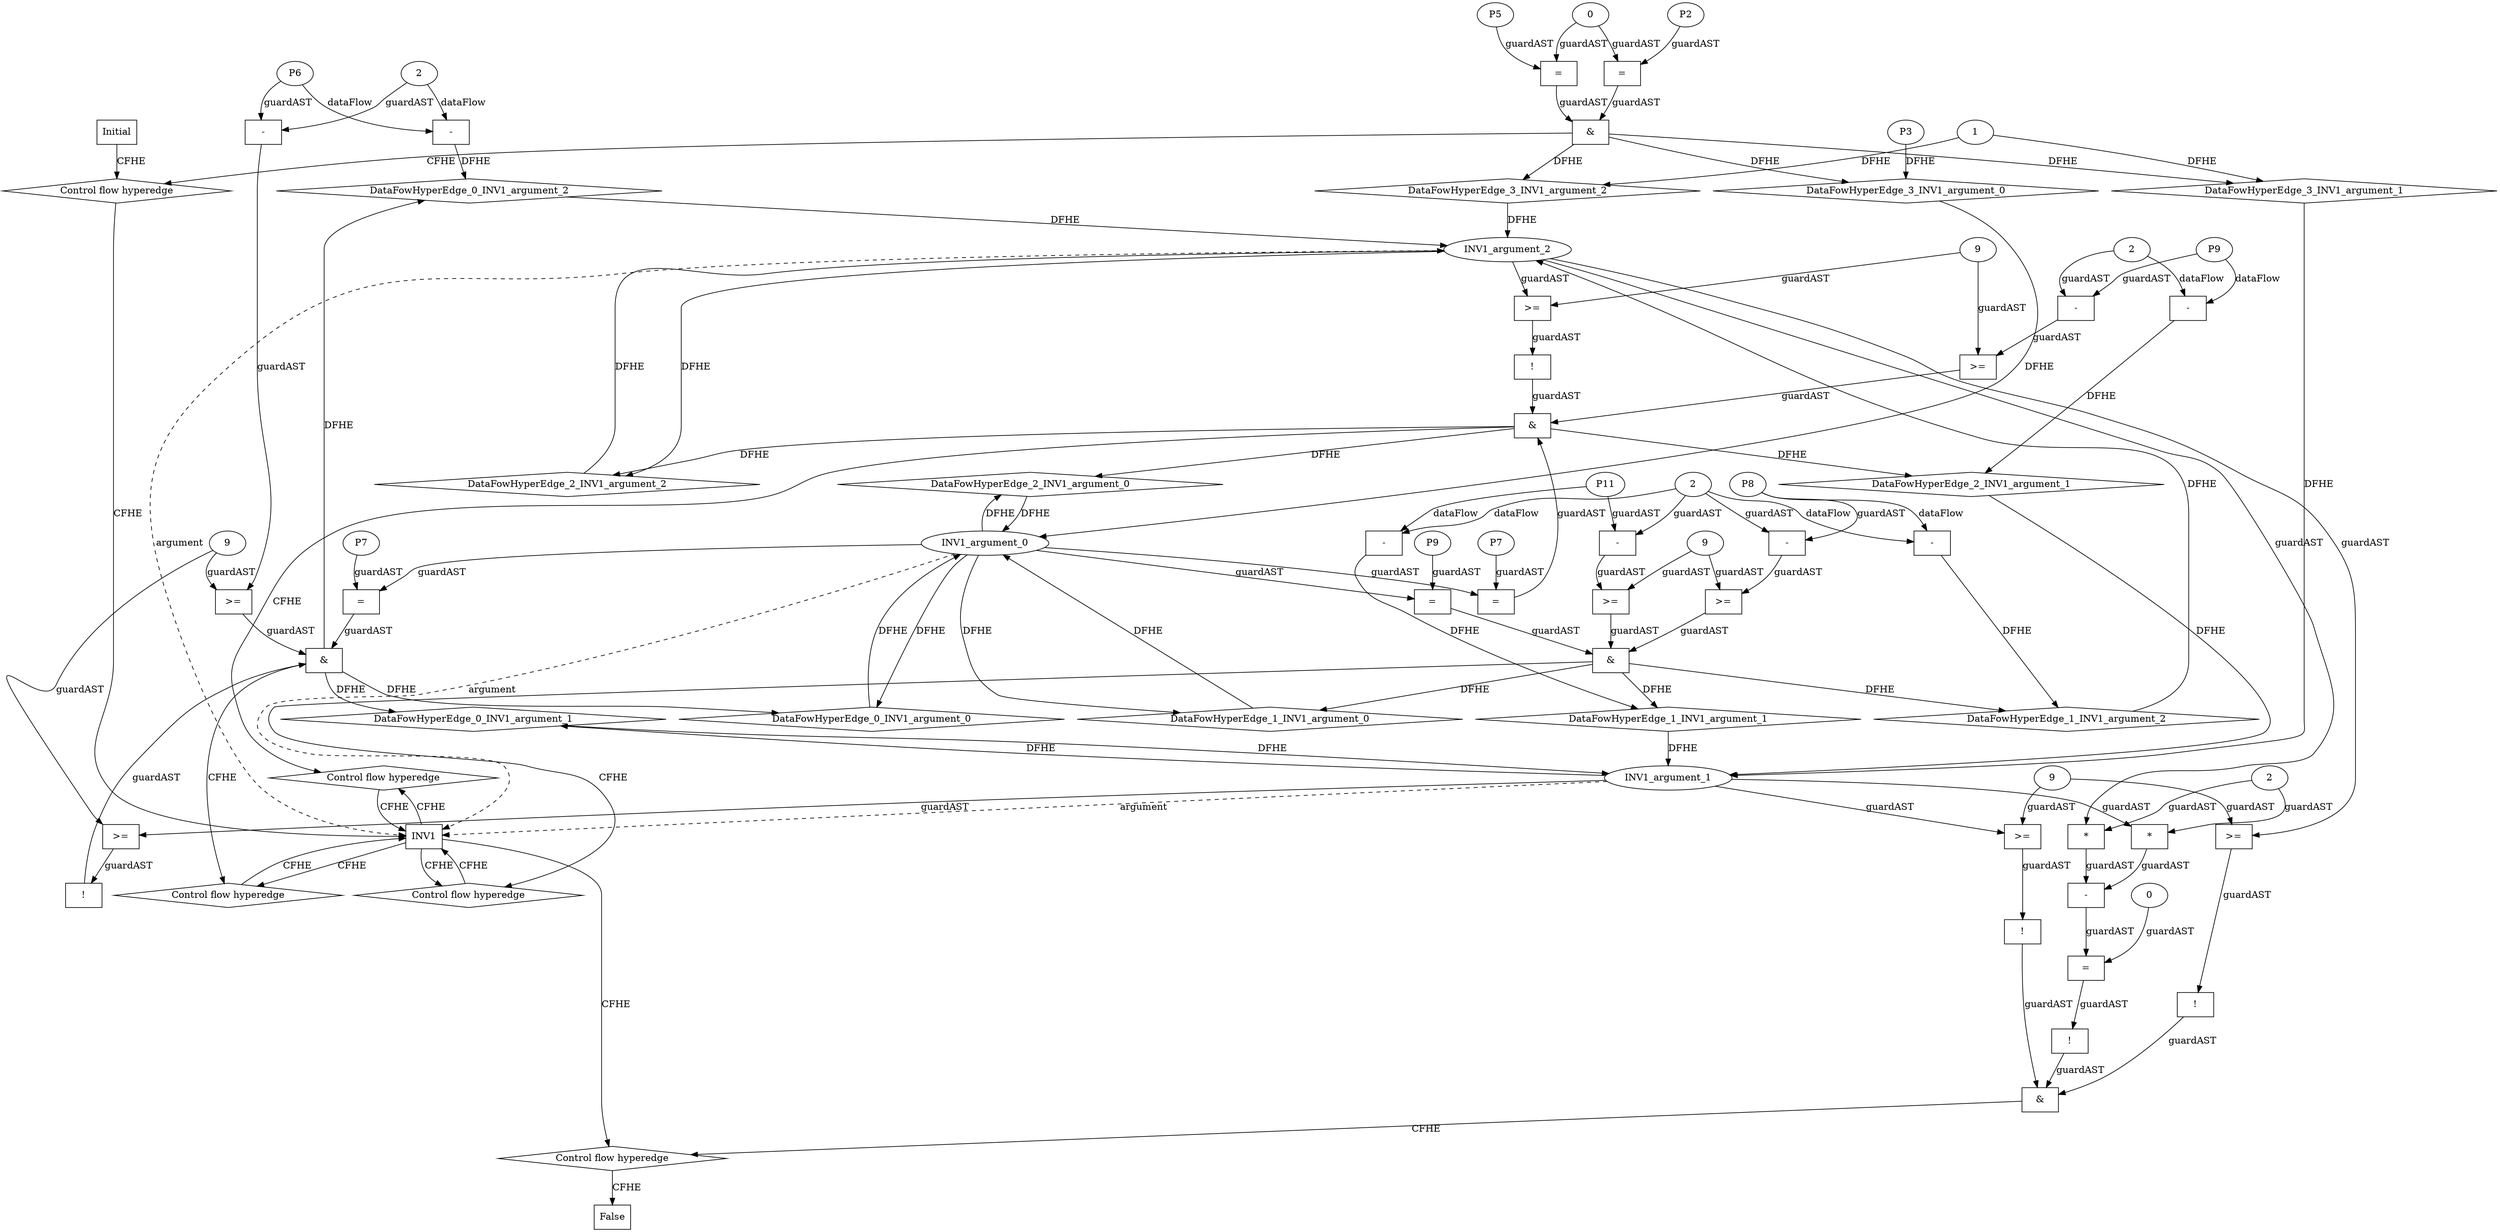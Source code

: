 // Horn Graph
digraph {
	"xxxINV1___INV1_0xxxdataFlow_0_node_0" [label="-"  nodeName="xxxINV1___INV1_0xxxdataFlow_0_node_0" class=Operator GNNNodeID=3 shape=rect]
	"xxxINV1___INV1_0xxxdataFlow_0_node_1" [label="P6"  nodeName="xxxINV1___INV1_0xxxdataFlow_0_node_1" class=symbolicConstant GNNNodeID=4]
	"xxxINV1___INV1_0xxxdataFlow_0_node_2" [label="2"  nodeName="xxxINV1___INV1_0xxxdataFlow_0_node_2" class=IdealInt GNNNodeID=5]
		"xxxINV1___INV1_0xxxdataFlow_0_node_1" -> "xxxINV1___INV1_0xxxdataFlow_0_node_0" [ label="dataFlow"]
		"xxxINV1___INV1_0xxxdataFlow_0_node_2" -> "xxxINV1___INV1_0xxxdataFlow_0_node_0" [ label="dataFlow"]
	"xxxINV1___INV1_0xxxguard_0_node_0" [label="!"  nodeName="xxxINV1___INV1_0xxxguard_0_node_0" class=Operator GNNNodeID=6 shape=rect]
	"xxxINV1___INV1_0xxxguard_0_node_1" [label=">="  nodeName="xxxINV1___INV1_0xxxguard_0_node_1" class=Operator GNNNodeID=7 shape=rect]
	"xxxINV1___INV1_0xxxguard_0_node_2" [label="9"  nodeName="xxxINV1___INV1_0xxxguard_0_node_2" class=IdealInt GNNNodeID=8]
		"xxxINV1___INV1_0xxxguard_0_node_1" -> "xxxINV1___INV1_0xxxguard_0_node_0" [ label="guardAST"]
		"xxxINV1___INV1_0xxxguard_0_node_2" -> "xxxINV1___INV1_0xxxguard_0_node_1" [ label="guardAST"]
		"INV1_argument_1" -> "xxxINV1___INV1_0xxxguard_0_node_1" [ label="guardAST"]
	"xxxINV1___INV1_0xxxguard1_node_0" [label=">="  nodeName="xxxINV1___INV1_0xxxguard1_node_0" class=Operator GNNNodeID=9 shape=rect]
	"xxxINV1___INV1_0xxxguard1_node_2" [label="-"  nodeName="xxxINV1___INV1_0xxxguard1_node_2" class=Operator GNNNodeID=10 shape=rect]
		"xxxINV1___INV1_0xxxguard_0_node_2" -> "xxxINV1___INV1_0xxxguard1_node_0" [ label="guardAST"]
		"xxxINV1___INV1_0xxxguard1_node_2" -> "xxxINV1___INV1_0xxxguard1_node_0" [ label="guardAST"]
		"xxxINV1___INV1_0xxxdataFlow_0_node_1" -> "xxxINV1___INV1_0xxxguard1_node_2" [ label="guardAST"]
		"xxxINV1___INV1_0xxxdataFlow_0_node_2" -> "xxxINV1___INV1_0xxxguard1_node_2" [ label="guardAST"]
	"xxxINV1___INV1_0xxxguard2_node_0" [label="="  nodeName="xxxINV1___INV1_0xxxguard2_node_0" class=Operator GNNNodeID=11 shape=rect]
	"xxxINV1___INV1_0xxxguard2_node_1" [label="P7"  nodeName="xxxINV1___INV1_0xxxguard2_node_1" class=symbolicConstant GNNNodeID=12]
		"xxxINV1___INV1_0xxxguard2_node_1" -> "xxxINV1___INV1_0xxxguard2_node_0" [ label="guardAST"]
		"INV1_argument_0" -> "xxxINV1___INV1_0xxxguard2_node_0" [ label="guardAST"]
	"xxxINV1___INV1_1xxxdataFlow_0_node_0" [label="-"  nodeName="xxxINV1___INV1_1xxxdataFlow_0_node_0" class=Operator GNNNodeID=13 shape=rect]
	"xxxINV1___INV1_1xxxdataFlow_0_node_1" [label="P11"  nodeName="xxxINV1___INV1_1xxxdataFlow_0_node_1" class=symbolicConstant GNNNodeID=14]
	"xxxINV1___INV1_1xxxdataFlow_0_node_2" [label="2"  nodeName="xxxINV1___INV1_1xxxdataFlow_0_node_2" class=IdealInt GNNNodeID=15]
		"xxxINV1___INV1_1xxxdataFlow_0_node_1" -> "xxxINV1___INV1_1xxxdataFlow_0_node_0" [ label="dataFlow"]
		"xxxINV1___INV1_1xxxdataFlow_0_node_2" -> "xxxINV1___INV1_1xxxdataFlow_0_node_0" [ label="dataFlow"]
	"xxxINV1___INV1_1xxxdataFlow1_node_0" [label="-"  nodeName="xxxINV1___INV1_1xxxdataFlow1_node_0" class=Operator GNNNodeID=16 shape=rect]
	"xxxINV1___INV1_1xxxdataFlow1_node_1" [label="P8"  nodeName="xxxINV1___INV1_1xxxdataFlow1_node_1" class=symbolicConstant GNNNodeID=17]
		"xxxINV1___INV1_1xxxdataFlow1_node_1" -> "xxxINV1___INV1_1xxxdataFlow1_node_0" [ label="dataFlow"]
		"xxxINV1___INV1_1xxxdataFlow_0_node_2" -> "xxxINV1___INV1_1xxxdataFlow1_node_0" [ label="dataFlow"]
	"xxxINV1___INV1_1xxxguard_0_node_0" [label=">="  nodeName="xxxINV1___INV1_1xxxguard_0_node_0" class=Operator GNNNodeID=18 shape=rect]
	"xxxINV1___INV1_1xxxguard_0_node_1" [label="9"  nodeName="xxxINV1___INV1_1xxxguard_0_node_1" class=IdealInt GNNNodeID=19]
	"xxxINV1___INV1_1xxxguard_0_node_2" [label="-"  nodeName="xxxINV1___INV1_1xxxguard_0_node_2" class=Operator GNNNodeID=20 shape=rect]
		"xxxINV1___INV1_1xxxguard_0_node_1" -> "xxxINV1___INV1_1xxxguard_0_node_0" [ label="guardAST"]
		"xxxINV1___INV1_1xxxguard_0_node_2" -> "xxxINV1___INV1_1xxxguard_0_node_0" [ label="guardAST"]
		"xxxINV1___INV1_1xxxdataFlow_0_node_1" -> "xxxINV1___INV1_1xxxguard_0_node_2" [ label="guardAST"]
		"xxxINV1___INV1_1xxxdataFlow_0_node_2" -> "xxxINV1___INV1_1xxxguard_0_node_2" [ label="guardAST"]
	"xxxINV1___INV1_1xxxguard1_node_0" [label=">="  nodeName="xxxINV1___INV1_1xxxguard1_node_0" class=Operator GNNNodeID=21 shape=rect]
	"xxxINV1___INV1_1xxxguard1_node_2" [label="-"  nodeName="xxxINV1___INV1_1xxxguard1_node_2" class=Operator GNNNodeID=22 shape=rect]
		"xxxINV1___INV1_1xxxguard_0_node_1" -> "xxxINV1___INV1_1xxxguard1_node_0" [ label="guardAST"]
		"xxxINV1___INV1_1xxxguard1_node_2" -> "xxxINV1___INV1_1xxxguard1_node_0" [ label="guardAST"]
		"xxxINV1___INV1_1xxxdataFlow1_node_1" -> "xxxINV1___INV1_1xxxguard1_node_2" [ label="guardAST"]
		"xxxINV1___INV1_1xxxdataFlow_0_node_2" -> "xxxINV1___INV1_1xxxguard1_node_2" [ label="guardAST"]
	"xxxINV1___INV1_1xxxguard2_node_0" [label="="  nodeName="xxxINV1___INV1_1xxxguard2_node_0" class=Operator GNNNodeID=23 shape=rect]
	"xxxINV1___INV1_1xxxguard2_node_1" [label="P9"  nodeName="xxxINV1___INV1_1xxxguard2_node_1" class=symbolicConstant GNNNodeID=24]
		"xxxINV1___INV1_1xxxguard2_node_1" -> "xxxINV1___INV1_1xxxguard2_node_0" [ label="guardAST"]
		"INV1_argument_0" -> "xxxINV1___INV1_1xxxguard2_node_0" [ label="guardAST"]
	"xxxINV1___INV1_2xxxdataFlow_0_node_0" [label="-"  nodeName="xxxINV1___INV1_2xxxdataFlow_0_node_0" class=Operator GNNNodeID=25 shape=rect]
	"xxxINV1___INV1_2xxxdataFlow_0_node_1" [label="P9"  nodeName="xxxINV1___INV1_2xxxdataFlow_0_node_1" class=symbolicConstant GNNNodeID=26]
	"xxxINV1___INV1_2xxxdataFlow_0_node_2" [label="2"  nodeName="xxxINV1___INV1_2xxxdataFlow_0_node_2" class=IdealInt GNNNodeID=27]
		"xxxINV1___INV1_2xxxdataFlow_0_node_1" -> "xxxINV1___INV1_2xxxdataFlow_0_node_0" [ label="dataFlow"]
		"xxxINV1___INV1_2xxxdataFlow_0_node_2" -> "xxxINV1___INV1_2xxxdataFlow_0_node_0" [ label="dataFlow"]
	"xxxINV1___INV1_2xxxguard_0_node_0" [label="!"  nodeName="xxxINV1___INV1_2xxxguard_0_node_0" class=Operator GNNNodeID=28 shape=rect]
	"xxxINV1___INV1_2xxxguard_0_node_1" [label=">="  nodeName="xxxINV1___INV1_2xxxguard_0_node_1" class=Operator GNNNodeID=29 shape=rect]
	"xxxINV1___INV1_2xxxguard_0_node_2" [label="9"  nodeName="xxxINV1___INV1_2xxxguard_0_node_2" class=IdealInt GNNNodeID=30]
		"xxxINV1___INV1_2xxxguard_0_node_1" -> "xxxINV1___INV1_2xxxguard_0_node_0" [ label="guardAST"]
		"xxxINV1___INV1_2xxxguard_0_node_2" -> "xxxINV1___INV1_2xxxguard_0_node_1" [ label="guardAST"]
		"INV1_argument_2" -> "xxxINV1___INV1_2xxxguard_0_node_1" [ label="guardAST"]
	"xxxINV1___INV1_2xxxguard1_node_0" [label=">="  nodeName="xxxINV1___INV1_2xxxguard1_node_0" class=Operator GNNNodeID=31 shape=rect]
	"xxxINV1___INV1_2xxxguard1_node_2" [label="-"  nodeName="xxxINV1___INV1_2xxxguard1_node_2" class=Operator GNNNodeID=32 shape=rect]
		"xxxINV1___INV1_2xxxguard_0_node_2" -> "xxxINV1___INV1_2xxxguard1_node_0" [ label="guardAST"]
		"xxxINV1___INV1_2xxxguard1_node_2" -> "xxxINV1___INV1_2xxxguard1_node_0" [ label="guardAST"]
		"xxxINV1___INV1_2xxxdataFlow_0_node_1" -> "xxxINV1___INV1_2xxxguard1_node_2" [ label="guardAST"]
		"xxxINV1___INV1_2xxxdataFlow_0_node_2" -> "xxxINV1___INV1_2xxxguard1_node_2" [ label="guardAST"]
	"xxxINV1___INV1_2xxxguard2_node_0" [label="="  nodeName="xxxINV1___INV1_2xxxguard2_node_0" class=Operator GNNNodeID=33 shape=rect]
	"xxxINV1___INV1_2xxxguard2_node_1" [label="P7"  nodeName="xxxINV1___INV1_2xxxguard2_node_1" class=symbolicConstant GNNNodeID=34]
		"xxxINV1___INV1_2xxxguard2_node_1" -> "xxxINV1___INV1_2xxxguard2_node_0" [ label="guardAST"]
		"INV1_argument_0" -> "xxxINV1___INV1_2xxxguard2_node_0" [ label="guardAST"]
	"xxxINV1___Initial_3xxxdataFlow_0_node_0" [label="P3"  nodeName="xxxINV1___Initial_3xxxdataFlow_0_node_0" class=symbolicConstant GNNNodeID=35]
	"xxxINV1___Initial_3xxxdataFlow1_node_0" [label="1"  nodeName="xxxINV1___Initial_3xxxdataFlow1_node_0" class=IdealInt GNNNodeID=36]
	"xxxINV1___Initial_3xxxguard_0_node_0" [label="="  nodeName="xxxINV1___Initial_3xxxguard_0_node_0" class=Operator GNNNodeID=37 shape=rect]
	"xxxINV1___Initial_3xxxguard_0_node_1" [label="P5"  nodeName="xxxINV1___Initial_3xxxguard_0_node_1" class=symbolicConstant GNNNodeID=38]
	"xxxINV1___Initial_3xxxguard_0_node_2" [label="0"  nodeName="xxxINV1___Initial_3xxxguard_0_node_2" class=IdealInt GNNNodeID=39]
		"xxxINV1___Initial_3xxxguard_0_node_1" -> "xxxINV1___Initial_3xxxguard_0_node_0" [ label="guardAST"]
		"xxxINV1___Initial_3xxxguard_0_node_2" -> "xxxINV1___Initial_3xxxguard_0_node_0" [ label="guardAST"]
	"xxxINV1___Initial_3xxxguard1_node_0" [label="="  nodeName="xxxINV1___Initial_3xxxguard1_node_0" class=Operator GNNNodeID=40 shape=rect]
	"xxxINV1___Initial_3xxxguard1_node_1" [label="P2"  nodeName="xxxINV1___Initial_3xxxguard1_node_1" class=symbolicConstant GNNNodeID=41]
		"xxxINV1___Initial_3xxxguard1_node_1" -> "xxxINV1___Initial_3xxxguard1_node_0" [ label="guardAST"]
		"xxxINV1___Initial_3xxxguard_0_node_2" -> "xxxINV1___Initial_3xxxguard1_node_0" [ label="guardAST"]
	"xxxFALSE___INV1_4xxxguard_0_node_0" [label="!"  nodeName="xxxFALSE___INV1_4xxxguard_0_node_0" class=Operator GNNNodeID=42 shape=rect]
	"xxxFALSE___INV1_4xxxguard_0_node_1" [label=">="  nodeName="xxxFALSE___INV1_4xxxguard_0_node_1" class=Operator GNNNodeID=43 shape=rect]
	"xxxFALSE___INV1_4xxxguard_0_node_2" [label="9"  nodeName="xxxFALSE___INV1_4xxxguard_0_node_2" class=IdealInt GNNNodeID=44]
		"xxxFALSE___INV1_4xxxguard_0_node_1" -> "xxxFALSE___INV1_4xxxguard_0_node_0" [ label="guardAST"]
		"xxxFALSE___INV1_4xxxguard_0_node_2" -> "xxxFALSE___INV1_4xxxguard_0_node_1" [ label="guardAST"]
		"INV1_argument_2" -> "xxxFALSE___INV1_4xxxguard_0_node_1" [ label="guardAST"]
	"xxxFALSE___INV1_4xxxguard1_node_0" [label="!"  nodeName="xxxFALSE___INV1_4xxxguard1_node_0" class=Operator GNNNodeID=45 shape=rect]
	"xxxFALSE___INV1_4xxxguard1_node_1" [label=">="  nodeName="xxxFALSE___INV1_4xxxguard1_node_1" class=Operator GNNNodeID=46 shape=rect]
		"xxxFALSE___INV1_4xxxguard1_node_1" -> "xxxFALSE___INV1_4xxxguard1_node_0" [ label="guardAST"]
		"xxxFALSE___INV1_4xxxguard_0_node_2" -> "xxxFALSE___INV1_4xxxguard1_node_1" [ label="guardAST"]
		"INV1_argument_1" -> "xxxFALSE___INV1_4xxxguard1_node_1" [ label="guardAST"]
	"xxxFALSE___INV1_4xxxguard2_node_0" [label="!"  nodeName="xxxFALSE___INV1_4xxxguard2_node_0" class=Operator GNNNodeID=47 shape=rect]
	"xxxFALSE___INV1_4xxxguard2_node_1" [label="="  nodeName="xxxFALSE___INV1_4xxxguard2_node_1" class=Operator GNNNodeID=48 shape=rect]
	"xxxFALSE___INV1_4xxxguard2_node_2" [label="-"  nodeName="xxxFALSE___INV1_4xxxguard2_node_2" class=Operator GNNNodeID=49 shape=rect]
	"xxxFALSE___INV1_4xxxguard2_node_3" [label="*"  nodeName="xxxFALSE___INV1_4xxxguard2_node_3" class=Operator GNNNodeID=50 shape=rect]
	"xxxFALSE___INV1_4xxxguard2_node_4" [label="2"  nodeName="xxxFALSE___INV1_4xxxguard2_node_4" class=constant GNNNodeID=51]
	"xxxFALSE___INV1_4xxxguard2_node_6" [label="*"  nodeName="xxxFALSE___INV1_4xxxguard2_node_6" class=Operator GNNNodeID=52 shape=rect]
	"xxxFALSE___INV1_4xxxguard2_node_4" [label="2"  nodeName="xxxFALSE___INV1_4xxxguard2_node_4" class=constant GNNNodeID=53]
	"xxxFALSE___INV1_4xxxguard2_node_9" [label="0"  nodeName="xxxFALSE___INV1_4xxxguard2_node_9" class=IdealInt GNNNodeID=54]
		"xxxFALSE___INV1_4xxxguard2_node_1" -> "xxxFALSE___INV1_4xxxguard2_node_0" [ label="guardAST"]
		"xxxFALSE___INV1_4xxxguard2_node_2" -> "xxxFALSE___INV1_4xxxguard2_node_1" [ label="guardAST"]
		"xxxFALSE___INV1_4xxxguard2_node_9" -> "xxxFALSE___INV1_4xxxguard2_node_1" [ label="guardAST"]
		"xxxFALSE___INV1_4xxxguard2_node_3" -> "xxxFALSE___INV1_4xxxguard2_node_2" [ label="guardAST"]
		"xxxFALSE___INV1_4xxxguard2_node_6" -> "xxxFALSE___INV1_4xxxguard2_node_2" [ label="guardAST"]
		"xxxFALSE___INV1_4xxxguard2_node_4" -> "xxxFALSE___INV1_4xxxguard2_node_3" [ label="guardAST"]
		"INV1_argument_1" -> "xxxFALSE___INV1_4xxxguard2_node_3" [ label="guardAST"]
		"INV1_argument_2" -> "xxxFALSE___INV1_4xxxguard2_node_6" [ label="guardAST"]
		"xxxFALSE___INV1_4xxxguard2_node_4" -> "xxxFALSE___INV1_4xxxguard2_node_6" [ label="guardAST"]
	"INV1" [label="INV1"  nodeName="INV1" class=CONTROL GNNNodeID=55 shape="rect"]
	"FALSE" [label="False"  nodeName=False class=CONTROL GNNNodeID=56 shape="rect"]
	"Initial" [label="Initial"  nodeName=Initial class=CONTROL GNNNodeID=57 shape="rect"]
	"ControlFowHyperEdge_0" [label="Control flow hyperedge"  hyperEdgeNodeID=0 nodeName=ControlFowHyperEdge_0 class=controlFlowHyperEdge shape="diamond"]
		"INV1" -> ControlFowHyperEdge_0 [ label="CFHE"]
		"ControlFowHyperEdge_0" -> "INV1" [ label="CFHE"]
	"ControlFowHyperEdge_1" [label="Control flow hyperedge"  hyperEdgeNodeID=1 nodeName=ControlFowHyperEdge_1 class=controlFlowHyperEdge shape="diamond"]
		"INV1" -> ControlFowHyperEdge_1 [ label="CFHE"]
		"ControlFowHyperEdge_1" -> "INV1" [ label="CFHE"]
	"ControlFowHyperEdge_2" [label="Control flow hyperedge"  hyperEdgeNodeID=2 nodeName=ControlFowHyperEdge_2 class=controlFlowHyperEdge shape="diamond"]
		"INV1" -> ControlFowHyperEdge_2 [ label="CFHE"]
		"ControlFowHyperEdge_2" -> "INV1" [ label="CFHE"]
	"ControlFowHyperEdge_3" [label="Control flow hyperedge"  hyperEdgeNodeID=3 nodeName=ControlFowHyperEdge_3 class=controlFlowHyperEdge shape="diamond"]
		"Initial" -> ControlFowHyperEdge_3 [ label="CFHE"]
		"ControlFowHyperEdge_3" -> "INV1" [ label="CFHE"]
	"ControlFowHyperEdge_4" [label="Control flow hyperedge"  hyperEdgeNodeID=4 nodeName=ControlFowHyperEdge_4 class=controlFlowHyperEdge shape="diamond"]
		"INV1" -> ControlFowHyperEdge_4 [ label="CFHE"]
		"ControlFowHyperEdge_4" -> "FALSE" [ label="CFHE"]
	"INV1_argument_0" [label="INV1_argument_0"  nodeName=argument0 class=argument shape=oval GNNNodeID=58 head="INV1"]
		"INV1_argument_0" -> "INV1" [ label="argument" style=dashed]
	"INV1_argument_1" [label="INV1_argument_1"  nodeName=argument1 class=argument shape=oval GNNNodeID=58 head="INV1"]
		"INV1_argument_1" -> "INV1" [ label="argument" style=dashed]
	"INV1_argument_2" [label="INV1_argument_2"  nodeName=argument2 class=argument shape=oval GNNNodeID=58 head="INV1"]
		"INV1_argument_2" -> "INV1" [ label="argument" style=dashed]
	"xxxINV1___INV1_0xxx_and" [label="&"  andName="xxxINV1___INV1_0xxx_and" class=Operator shape=rect]
		"xxxINV1___INV1_0xxxguard_0_node_0" -> "xxxINV1___INV1_0xxx_and" [ label="guardAST"]
		"xxxINV1___INV1_0xxxguard1_node_0" -> "xxxINV1___INV1_0xxx_and" [ label="guardAST"]
		"xxxINV1___INV1_0xxxguard2_node_0" -> "xxxINV1___INV1_0xxx_and" [ label="guardAST"]
		"xxxINV1___INV1_0xxx_and" -> "ControlFowHyperEdge_0" [ label="CFHE"]
	"xxxINV1___INV1_1xxx_and" [label="&"  andName="xxxINV1___INV1_1xxx_and" class=Operator shape=rect]
		"xxxINV1___INV1_1xxxguard_0_node_0" -> "xxxINV1___INV1_1xxx_and" [ label="guardAST"]
		"xxxINV1___INV1_1xxxguard1_node_0" -> "xxxINV1___INV1_1xxx_and" [ label="guardAST"]
		"xxxINV1___INV1_1xxxguard2_node_0" -> "xxxINV1___INV1_1xxx_and" [ label="guardAST"]
		"xxxINV1___INV1_1xxx_and" -> "ControlFowHyperEdge_1" [ label="CFHE"]
	"xxxINV1___INV1_2xxx_and" [label="&"  andName="xxxINV1___INV1_2xxx_and" class=Operator shape=rect]
		"xxxINV1___INV1_2xxxguard_0_node_0" -> "xxxINV1___INV1_2xxx_and" [ label="guardAST"]
		"xxxINV1___INV1_2xxxguard1_node_0" -> "xxxINV1___INV1_2xxx_and" [ label="guardAST"]
		"xxxINV1___INV1_2xxxguard2_node_0" -> "xxxINV1___INV1_2xxx_and" [ label="guardAST"]
		"xxxINV1___INV1_2xxx_and" -> "ControlFowHyperEdge_2" [ label="CFHE"]
	"xxxINV1___Initial_3xxx_and" [label="&"  andName="xxxINV1___Initial_3xxx_and" class=Operator shape=rect]
		"xxxINV1___Initial_3xxxguard_0_node_0" -> "xxxINV1___Initial_3xxx_and" [ label="guardAST"]
		"xxxINV1___Initial_3xxxguard1_node_0" -> "xxxINV1___Initial_3xxx_and" [ label="guardAST"]
		"xxxINV1___Initial_3xxx_and" -> "ControlFowHyperEdge_3" [ label="CFHE"]
	"xxxFALSE___INV1_4xxx_and" [label="&"  andName="xxxFALSE___INV1_4xxx_and" class=Operator shape=rect]
		"xxxFALSE___INV1_4xxxguard_0_node_0" -> "xxxFALSE___INV1_4xxx_and" [ label="guardAST"]
		"xxxFALSE___INV1_4xxxguard1_node_0" -> "xxxFALSE___INV1_4xxx_and" [ label="guardAST"]
		"xxxFALSE___INV1_4xxxguard2_node_0" -> "xxxFALSE___INV1_4xxx_and" [ label="guardAST"]
		"xxxFALSE___INV1_4xxx_and" -> "ControlFowHyperEdge_4" [ label="CFHE"]
		"INV1_argument_0" -> "DataFowHyperEdge_0_INV1_argument_0" [ label="DFHE"]
	"DataFowHyperEdge_0_INV1_argument_0" [label="DataFowHyperEdge_0_INV1_argument_0"  nodeName="DataFowHyperEdge_0_INV1_argument_0" class=DataFlowHyperedge shape=diamond]
		"DataFowHyperEdge_0_INV1_argument_0" -> "INV1_argument_0" [ label="DFHE"]
		"xxxINV1___INV1_0xxx_and" -> "DataFowHyperEdge_0_INV1_argument_0" [ label="DFHE"]
		"INV1_argument_1" -> "DataFowHyperEdge_0_INV1_argument_1" [ label="DFHE"]
	"DataFowHyperEdge_0_INV1_argument_1" [label="DataFowHyperEdge_0_INV1_argument_1"  nodeName="DataFowHyperEdge_0_INV1_argument_1" class=DataFlowHyperedge shape=diamond]
		"DataFowHyperEdge_0_INV1_argument_1" -> "INV1_argument_1" [ label="DFHE"]
		"xxxINV1___INV1_0xxx_and" -> "DataFowHyperEdge_0_INV1_argument_1" [ label="DFHE"]
		"INV1_argument_0" -> "DataFowHyperEdge_1_INV1_argument_0" [ label="DFHE"]
	"DataFowHyperEdge_1_INV1_argument_0" [label="DataFowHyperEdge_1_INV1_argument_0"  nodeName="DataFowHyperEdge_1_INV1_argument_0" class=DataFlowHyperedge shape=diamond]
		"DataFowHyperEdge_1_INV1_argument_0" -> "INV1_argument_0" [ label="DFHE"]
		"xxxINV1___INV1_1xxx_and" -> "DataFowHyperEdge_1_INV1_argument_0" [ label="DFHE"]
		"INV1_argument_0" -> "DataFowHyperEdge_2_INV1_argument_0" [ label="DFHE"]
	"DataFowHyperEdge_2_INV1_argument_0" [label="DataFowHyperEdge_2_INV1_argument_0"  nodeName="DataFowHyperEdge_2_INV1_argument_0" class=DataFlowHyperedge shape=diamond]
		"DataFowHyperEdge_2_INV1_argument_0" -> "INV1_argument_0" [ label="DFHE"]
		"xxxINV1___INV1_2xxx_and" -> "DataFowHyperEdge_2_INV1_argument_0" [ label="DFHE"]
		"INV1_argument_2" -> "DataFowHyperEdge_2_INV1_argument_2" [ label="DFHE"]
	"DataFowHyperEdge_2_INV1_argument_2" [label="DataFowHyperEdge_2_INV1_argument_2"  nodeName="DataFowHyperEdge_2_INV1_argument_2" class=DataFlowHyperedge shape=diamond]
		"DataFowHyperEdge_2_INV1_argument_2" -> "INV1_argument_2" [ label="DFHE"]
		"xxxINV1___INV1_2xxx_and" -> "DataFowHyperEdge_2_INV1_argument_2" [ label="DFHE"]
	"DataFowHyperEdge_0_INV1_argument_2" [label="DataFowHyperEdge_0_INV1_argument_2"  nodeName="DataFowHyperEdge_0_INV1_argument_2" class=DataFlowHyperedge shape=diamond]
		"DataFowHyperEdge_0_INV1_argument_2" -> "INV1_argument_2" [ label="DFHE"]
		"xxxINV1___INV1_0xxx_and" -> "DataFowHyperEdge_0_INV1_argument_2" [ label="DFHE"]
		"xxxINV1___INV1_0xxxdataFlow_0_node_0" -> "DataFowHyperEdge_0_INV1_argument_2" [ label="DFHE"]
	"DataFowHyperEdge_1_INV1_argument_1" [label="DataFowHyperEdge_1_INV1_argument_1"  nodeName="DataFowHyperEdge_1_INV1_argument_1" class=DataFlowHyperedge shape=diamond]
		"DataFowHyperEdge_1_INV1_argument_1" -> "INV1_argument_1" [ label="DFHE"]
		"xxxINV1___INV1_1xxx_and" -> "DataFowHyperEdge_1_INV1_argument_1" [ label="DFHE"]
		"xxxINV1___INV1_1xxxdataFlow_0_node_0" -> "DataFowHyperEdge_1_INV1_argument_1" [ label="DFHE"]
	"DataFowHyperEdge_1_INV1_argument_2" [label="DataFowHyperEdge_1_INV1_argument_2"  nodeName="DataFowHyperEdge_1_INV1_argument_2" class=DataFlowHyperedge shape=diamond]
		"DataFowHyperEdge_1_INV1_argument_2" -> "INV1_argument_2" [ label="DFHE"]
		"xxxINV1___INV1_1xxx_and" -> "DataFowHyperEdge_1_INV1_argument_2" [ label="DFHE"]
		"xxxINV1___INV1_1xxxdataFlow1_node_0" -> "DataFowHyperEdge_1_INV1_argument_2" [ label="DFHE"]
	"DataFowHyperEdge_2_INV1_argument_1" [label="DataFowHyperEdge_2_INV1_argument_1"  nodeName="DataFowHyperEdge_2_INV1_argument_1" class=DataFlowHyperedge shape=diamond]
		"DataFowHyperEdge_2_INV1_argument_1" -> "INV1_argument_1" [ label="DFHE"]
		"xxxINV1___INV1_2xxx_and" -> "DataFowHyperEdge_2_INV1_argument_1" [ label="DFHE"]
		"xxxINV1___INV1_2xxxdataFlow_0_node_0" -> "DataFowHyperEdge_2_INV1_argument_1" [ label="DFHE"]
	"DataFowHyperEdge_3_INV1_argument_0" [label="DataFowHyperEdge_3_INV1_argument_0"  nodeName="DataFowHyperEdge_3_INV1_argument_0" class=DataFlowHyperedge shape=diamond]
		"DataFowHyperEdge_3_INV1_argument_0" -> "INV1_argument_0" [ label="DFHE"]
		"xxxINV1___Initial_3xxx_and" -> "DataFowHyperEdge_3_INV1_argument_0" [ label="DFHE"]
		"xxxINV1___Initial_3xxxdataFlow_0_node_0" -> "DataFowHyperEdge_3_INV1_argument_0" [ label="DFHE"]
	"DataFowHyperEdge_3_INV1_argument_1" [label="DataFowHyperEdge_3_INV1_argument_1"  nodeName="DataFowHyperEdge_3_INV1_argument_1" class=DataFlowHyperedge shape=diamond]
		"DataFowHyperEdge_3_INV1_argument_1" -> "INV1_argument_1" [ label="DFHE"]
		"xxxINV1___Initial_3xxx_and" -> "DataFowHyperEdge_3_INV1_argument_1" [ label="DFHE"]
		"xxxINV1___Initial_3xxxdataFlow1_node_0" -> "DataFowHyperEdge_3_INV1_argument_1" [ label="DFHE"]
	"DataFowHyperEdge_3_INV1_argument_2" [label="DataFowHyperEdge_3_INV1_argument_2"  nodeName="DataFowHyperEdge_3_INV1_argument_2" class=DataFlowHyperedge shape=diamond]
		"DataFowHyperEdge_3_INV1_argument_2" -> "INV1_argument_2" [ label="DFHE"]
		"xxxINV1___Initial_3xxx_and" -> "DataFowHyperEdge_3_INV1_argument_2" [ label="DFHE"]
		"xxxINV1___Initial_3xxxdataFlow1_node_0" -> "DataFowHyperEdge_3_INV1_argument_2" [ label="DFHE"]
}
